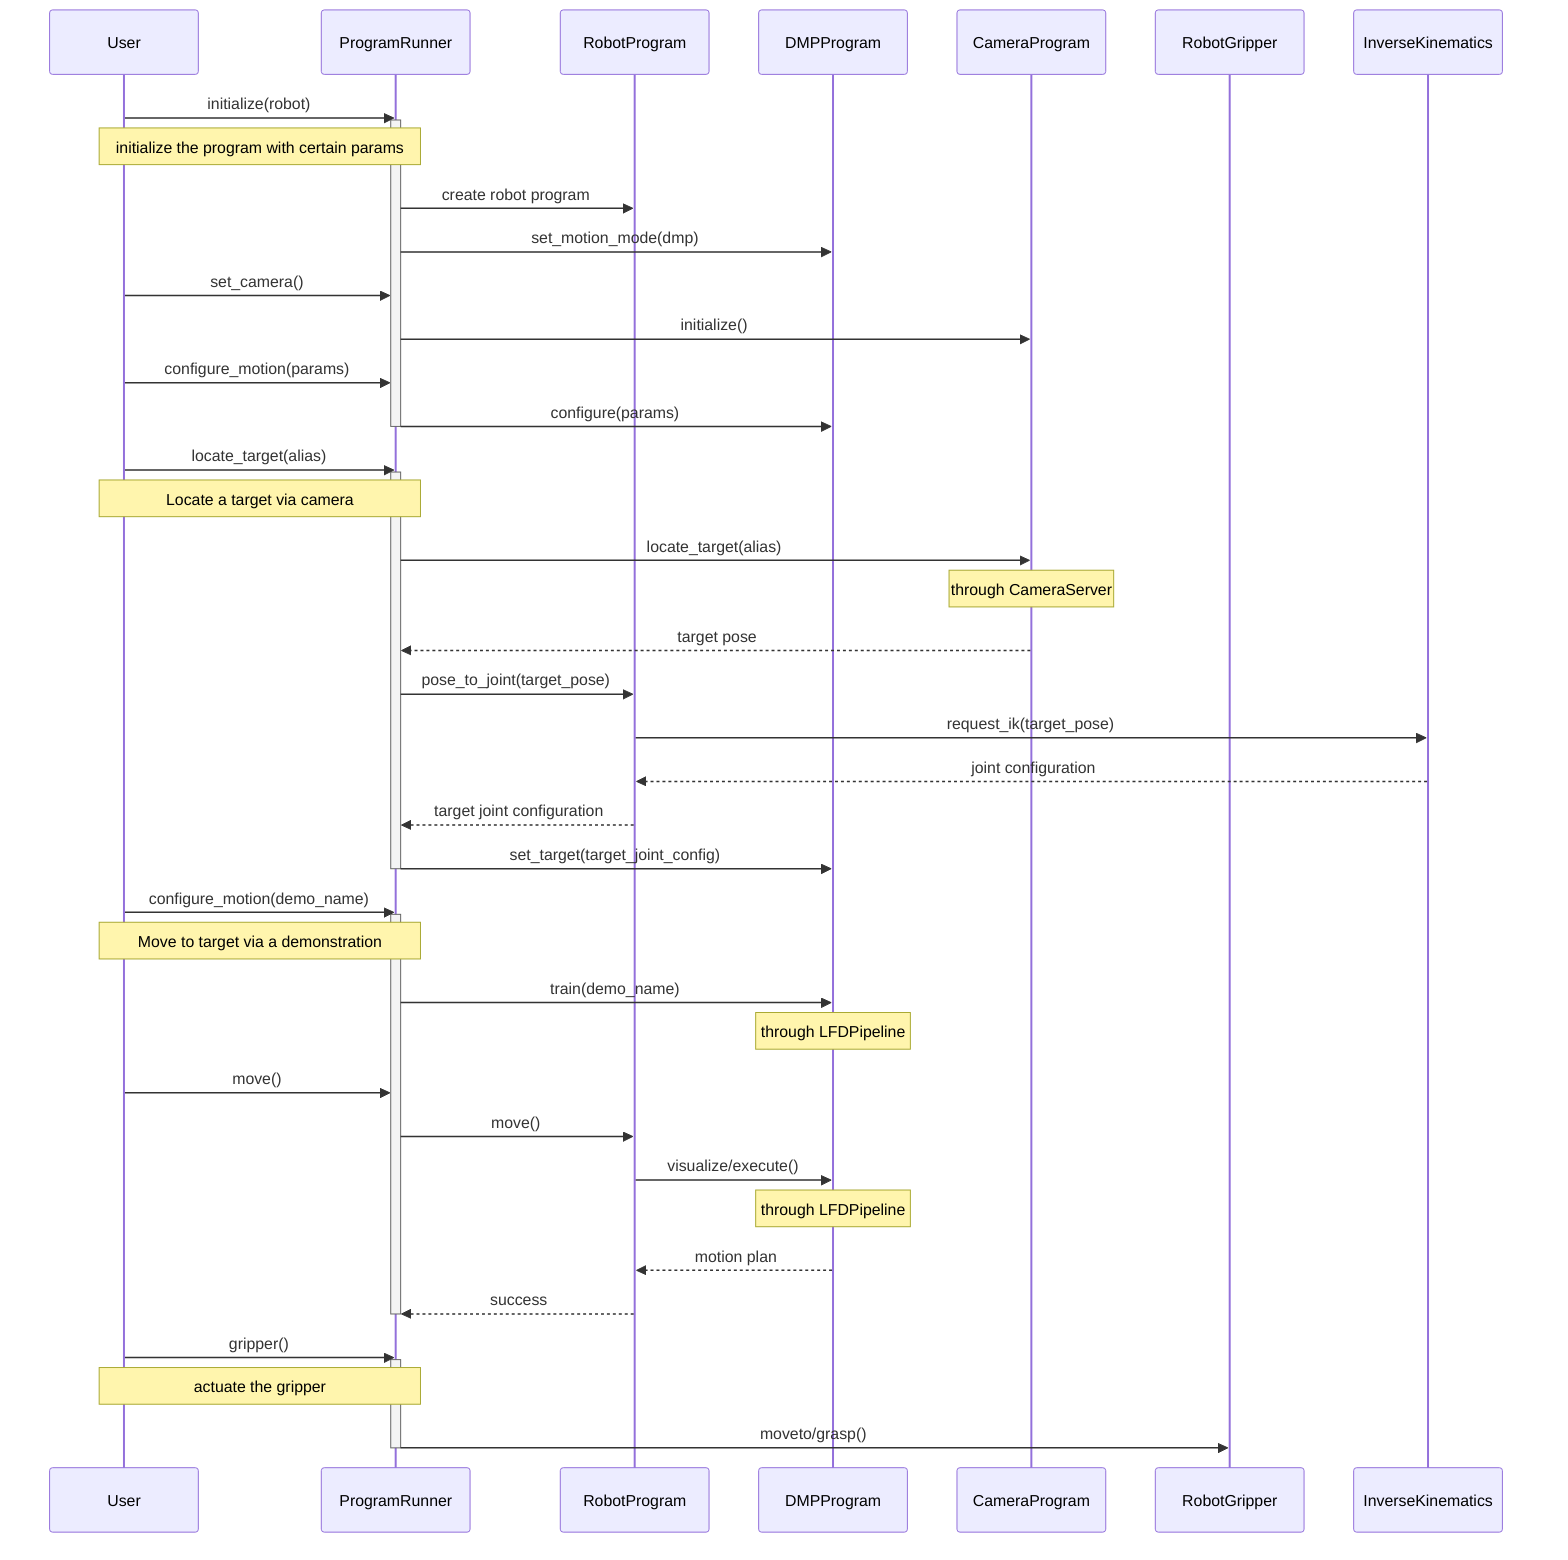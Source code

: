 sequenceDiagram
    participant User
    participant PR as ProgramRunner
    participant RP as RobotProgram
    participant MP as DMPProgram
    participant CP as CameraProgram
    participant RG as RobotGripper
    %% participant FK as ForwardKinematics
    participant IK as InverseKinematics

    User->>PR: initialize(robot)
    activate PR
    Note over User,PR: initialize the program with certain params
    PR->>RP: create robot program
    PR->>MP: set_motion_mode(dmp)
    User->>PR: set_camera()
    PR->>CP: initialize()
    
    User->>PR: configure_motion(params)
    PR->>MP: configure(params)
    deactivate PR

    User->>PR: locate_target(alias)
    activate PR
    Note over User,PR: Locate a target via camera
    PR->>CP: locate_target(alias)
    Note over CP: through CameraServer
    CP-->>PR: target pose
    PR->>RP: pose_to_joint(target_pose)
    RP->>IK: request_ik(target_pose)
    IK-->>RP: joint configuration
    RP-->>PR: target joint configuration
    PR->>MP: set_target(target_joint_config)
    deactivate PR


    User->>PR: configure_motion(demo_name)
    activate PR  
    Note over User,PR: Move to target via a demonstration
    PR->>MP: train(demo_name)  
    note over MP: through LFDPipeline
    User->>PR: move()
    PR->>RP: move()
    RP->>MP: visualize/execute()
    note over MP: through LFDPipeline
    MP-->>RP: motion plan
    RP-->>PR: success
    deactivate PR
    
    User->>PR: gripper()
    activate PR
    Note over User,PR: actuate the gripper
    PR->>RG: moveto/grasp()
    deactivate PR